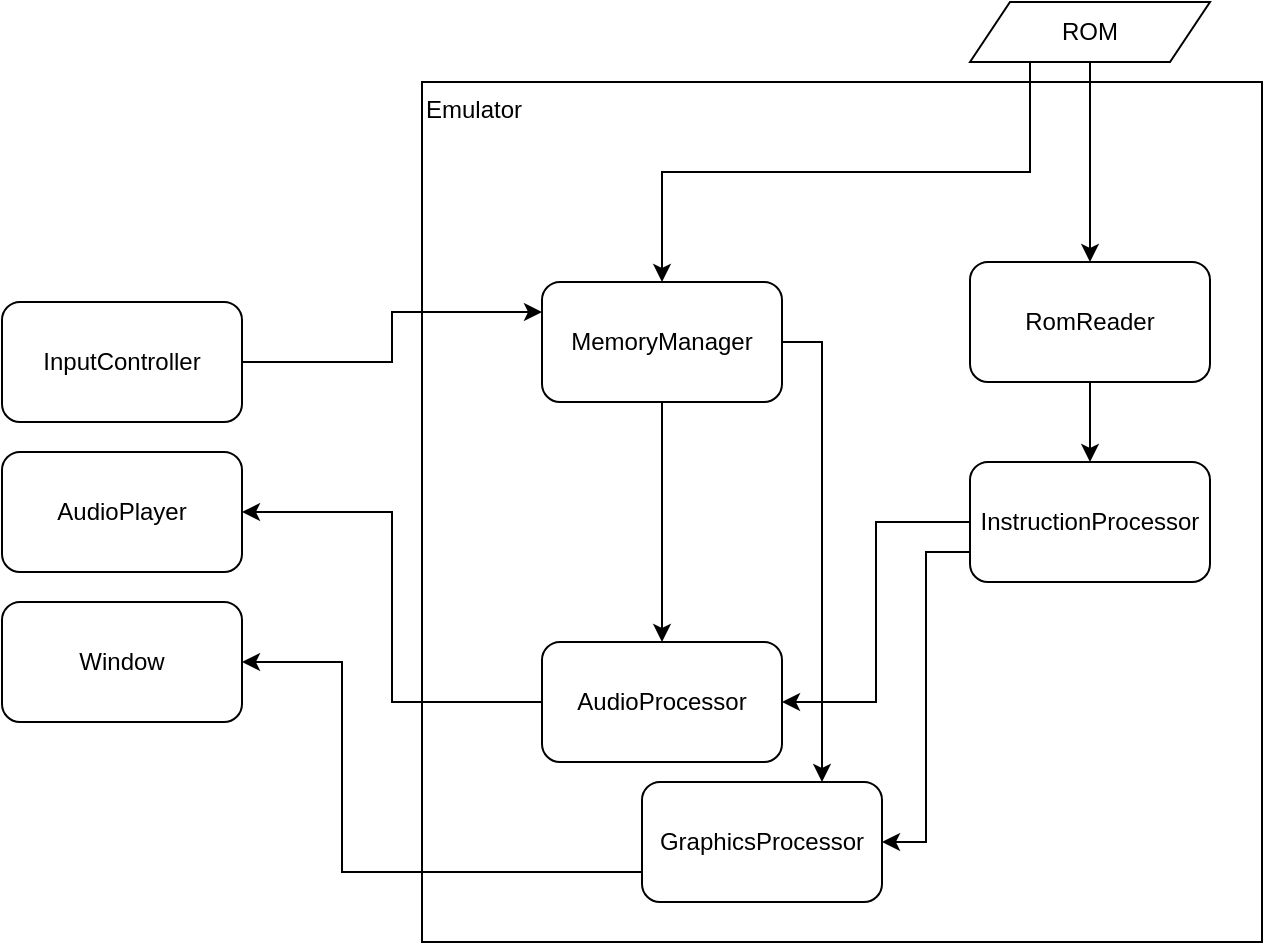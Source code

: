 <mxfile version="23.0.2" type="device">
  <diagram id="C5RBs43oDa-KdzZeNtuy" name="Page-1">
    <mxGraphModel dx="1434" dy="836" grid="1" gridSize="10" guides="1" tooltips="1" connect="1" arrows="1" fold="1" page="1" pageScale="1" pageWidth="827" pageHeight="1169" math="0" shadow="0">
      <root>
        <mxCell id="WIyWlLk6GJQsqaUBKTNV-0" />
        <mxCell id="WIyWlLk6GJQsqaUBKTNV-1" parent="WIyWlLk6GJQsqaUBKTNV-0" />
        <mxCell id="nbnPgh0_dJBYrfLrYuyz-21" value="Emulator" style="rounded=0;whiteSpace=wrap;html=1;align=left;verticalAlign=top;" parent="WIyWlLk6GJQsqaUBKTNV-1" vertex="1">
          <mxGeometry x="320" y="70" width="420" height="430" as="geometry" />
        </mxCell>
        <mxCell id="nbnPgh0_dJBYrfLrYuyz-5" style="edgeStyle=orthogonalEdgeStyle;rounded=0;orthogonalLoop=1;jettySize=auto;html=1;entryX=0.5;entryY=0;entryDx=0;entryDy=0;" parent="WIyWlLk6GJQsqaUBKTNV-1" source="nbnPgh0_dJBYrfLrYuyz-3" target="nbnPgh0_dJBYrfLrYuyz-4" edge="1">
          <mxGeometry relative="1" as="geometry" />
        </mxCell>
        <mxCell id="nbnPgh0_dJBYrfLrYuyz-3" value="RomReader" style="rounded=1;whiteSpace=wrap;html=1;" parent="WIyWlLk6GJQsqaUBKTNV-1" vertex="1">
          <mxGeometry x="594" y="160" width="120" height="60" as="geometry" />
        </mxCell>
        <mxCell id="nbnPgh0_dJBYrfLrYuyz-11" style="edgeStyle=orthogonalEdgeStyle;rounded=0;orthogonalLoop=1;jettySize=auto;html=1;entryX=1;entryY=0.5;entryDx=0;entryDy=0;exitX=0;exitY=0.5;exitDx=0;exitDy=0;" parent="WIyWlLk6GJQsqaUBKTNV-1" source="nbnPgh0_dJBYrfLrYuyz-4" target="nbnPgh0_dJBYrfLrYuyz-9" edge="1">
          <mxGeometry relative="1" as="geometry" />
        </mxCell>
        <mxCell id="nbnPgh0_dJBYrfLrYuyz-12" style="edgeStyle=orthogonalEdgeStyle;rounded=0;orthogonalLoop=1;jettySize=auto;html=1;entryX=1;entryY=0.5;entryDx=0;entryDy=0;exitX=0;exitY=0.75;exitDx=0;exitDy=0;" parent="WIyWlLk6GJQsqaUBKTNV-1" source="nbnPgh0_dJBYrfLrYuyz-4" target="nbnPgh0_dJBYrfLrYuyz-10" edge="1">
          <mxGeometry relative="1" as="geometry" />
        </mxCell>
        <mxCell id="nbnPgh0_dJBYrfLrYuyz-4" value="InstructionProcessor" style="rounded=1;whiteSpace=wrap;html=1;" parent="WIyWlLk6GJQsqaUBKTNV-1" vertex="1">
          <mxGeometry x="594" y="260" width="120" height="60" as="geometry" />
        </mxCell>
        <mxCell id="nbnPgh0_dJBYrfLrYuyz-7" style="edgeStyle=orthogonalEdgeStyle;rounded=0;orthogonalLoop=1;jettySize=auto;html=1;entryX=0.5;entryY=0;entryDx=0;entryDy=0;" parent="WIyWlLk6GJQsqaUBKTNV-1" source="nbnPgh0_dJBYrfLrYuyz-6" target="nbnPgh0_dJBYrfLrYuyz-3" edge="1">
          <mxGeometry relative="1" as="geometry" />
        </mxCell>
        <mxCell id="nbnPgh0_dJBYrfLrYuyz-16" style="edgeStyle=orthogonalEdgeStyle;rounded=0;orthogonalLoop=1;jettySize=auto;html=1;entryX=0.5;entryY=0;entryDx=0;entryDy=0;exitX=0.25;exitY=1;exitDx=0;exitDy=0;" parent="WIyWlLk6GJQsqaUBKTNV-1" source="nbnPgh0_dJBYrfLrYuyz-6" target="nbnPgh0_dJBYrfLrYuyz-8" edge="1">
          <mxGeometry relative="1" as="geometry" />
        </mxCell>
        <mxCell id="nbnPgh0_dJBYrfLrYuyz-6" value="ROM" style="shape=parallelogram;perimeter=parallelogramPerimeter;whiteSpace=wrap;html=1;fixedSize=1;" parent="WIyWlLk6GJQsqaUBKTNV-1" vertex="1">
          <mxGeometry x="594" y="30" width="120" height="30" as="geometry" />
        </mxCell>
        <mxCell id="nbnPgh0_dJBYrfLrYuyz-19" style="edgeStyle=orthogonalEdgeStyle;rounded=0;orthogonalLoop=1;jettySize=auto;html=1;exitX=0.5;exitY=1;exitDx=0;exitDy=0;entryX=0.5;entryY=0;entryDx=0;entryDy=0;" parent="WIyWlLk6GJQsqaUBKTNV-1" source="nbnPgh0_dJBYrfLrYuyz-8" target="nbnPgh0_dJBYrfLrYuyz-9" edge="1">
          <mxGeometry relative="1" as="geometry" />
        </mxCell>
        <mxCell id="nbnPgh0_dJBYrfLrYuyz-28" style="edgeStyle=orthogonalEdgeStyle;rounded=0;orthogonalLoop=1;jettySize=auto;html=1;exitX=1;exitY=0.5;exitDx=0;exitDy=0;entryX=0.75;entryY=0;entryDx=0;entryDy=0;" parent="WIyWlLk6GJQsqaUBKTNV-1" source="nbnPgh0_dJBYrfLrYuyz-8" target="nbnPgh0_dJBYrfLrYuyz-10" edge="1">
          <mxGeometry relative="1" as="geometry" />
        </mxCell>
        <mxCell id="nbnPgh0_dJBYrfLrYuyz-8" value="MemoryManager" style="rounded=1;whiteSpace=wrap;html=1;" parent="WIyWlLk6GJQsqaUBKTNV-1" vertex="1">
          <mxGeometry x="380" y="170" width="120" height="60" as="geometry" />
        </mxCell>
        <mxCell id="nbnPgh0_dJBYrfLrYuyz-27" style="edgeStyle=orthogonalEdgeStyle;rounded=0;orthogonalLoop=1;jettySize=auto;html=1;exitX=0;exitY=0.5;exitDx=0;exitDy=0;entryX=1;entryY=0.5;entryDx=0;entryDy=0;" parent="WIyWlLk6GJQsqaUBKTNV-1" source="nbnPgh0_dJBYrfLrYuyz-9" target="nbnPgh0_dJBYrfLrYuyz-24" edge="1">
          <mxGeometry relative="1" as="geometry" />
        </mxCell>
        <mxCell id="nbnPgh0_dJBYrfLrYuyz-9" value="AudioProcessor" style="rounded=1;whiteSpace=wrap;html=1;" parent="WIyWlLk6GJQsqaUBKTNV-1" vertex="1">
          <mxGeometry x="380" y="350" width="120" height="60" as="geometry" />
        </mxCell>
        <mxCell id="nbnPgh0_dJBYrfLrYuyz-26" style="edgeStyle=orthogonalEdgeStyle;rounded=0;orthogonalLoop=1;jettySize=auto;html=1;exitX=0;exitY=0.75;exitDx=0;exitDy=0;entryX=1;entryY=0.5;entryDx=0;entryDy=0;" parent="WIyWlLk6GJQsqaUBKTNV-1" source="nbnPgh0_dJBYrfLrYuyz-10" target="nbnPgh0_dJBYrfLrYuyz-25" edge="1">
          <mxGeometry relative="1" as="geometry">
            <Array as="points">
              <mxPoint x="280" y="465" />
              <mxPoint x="280" y="360" />
            </Array>
          </mxGeometry>
        </mxCell>
        <mxCell id="nbnPgh0_dJBYrfLrYuyz-10" value="GraphicsProcessor" style="rounded=1;whiteSpace=wrap;html=1;" parent="WIyWlLk6GJQsqaUBKTNV-1" vertex="1">
          <mxGeometry x="430" y="420" width="120" height="60" as="geometry" />
        </mxCell>
        <mxCell id="nbnPgh0_dJBYrfLrYuyz-23" style="edgeStyle=orthogonalEdgeStyle;rounded=0;orthogonalLoop=1;jettySize=auto;html=1;entryX=0;entryY=0.25;entryDx=0;entryDy=0;" parent="WIyWlLk6GJQsqaUBKTNV-1" source="nbnPgh0_dJBYrfLrYuyz-22" target="nbnPgh0_dJBYrfLrYuyz-8" edge="1">
          <mxGeometry relative="1" as="geometry" />
        </mxCell>
        <mxCell id="nbnPgh0_dJBYrfLrYuyz-22" value="InputController" style="rounded=1;whiteSpace=wrap;html=1;" parent="WIyWlLk6GJQsqaUBKTNV-1" vertex="1">
          <mxGeometry x="110" y="180" width="120" height="60" as="geometry" />
        </mxCell>
        <mxCell id="nbnPgh0_dJBYrfLrYuyz-24" value="AudioPlayer" style="rounded=1;whiteSpace=wrap;html=1;" parent="WIyWlLk6GJQsqaUBKTNV-1" vertex="1">
          <mxGeometry x="110" y="255" width="120" height="60" as="geometry" />
        </mxCell>
        <mxCell id="nbnPgh0_dJBYrfLrYuyz-25" value="Window" style="rounded=1;whiteSpace=wrap;html=1;" parent="WIyWlLk6GJQsqaUBKTNV-1" vertex="1">
          <mxGeometry x="110" y="330" width="120" height="60" as="geometry" />
        </mxCell>
      </root>
    </mxGraphModel>
  </diagram>
</mxfile>
